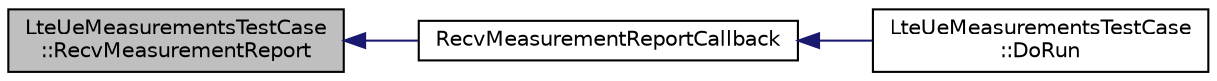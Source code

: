 digraph "LteUeMeasurementsTestCase::RecvMeasurementReport"
{
  edge [fontname="Helvetica",fontsize="10",labelfontname="Helvetica",labelfontsize="10"];
  node [fontname="Helvetica",fontsize="10",shape=record];
  rankdir="LR";
  Node1 [label="LteUeMeasurementsTestCase\l::RecvMeasurementReport",height=0.2,width=0.4,color="black", fillcolor="grey75", style="filled", fontcolor="black"];
  Node1 -> Node2 [dir="back",color="midnightblue",fontsize="10",style="solid"];
  Node2 [label="RecvMeasurementReportCallback",height=0.2,width=0.4,color="black", fillcolor="white", style="filled",URL="$d6/dce/lte-test-ue-measurements_8cc.html#aef7d01f73ec41364e58842fcbcc4adad"];
  Node2 -> Node3 [dir="back",color="midnightblue",fontsize="10",style="solid"];
  Node3 [label="LteUeMeasurementsTestCase\l::DoRun",height=0.2,width=0.4,color="black", fillcolor="white", style="filled",URL="$da/d83/classLteUeMeasurementsTestCase.html#a6ead76e605e0d03f6e9ea74b6bf608aa",tooltip="Implementation to actually run this TestCase. "];
}
